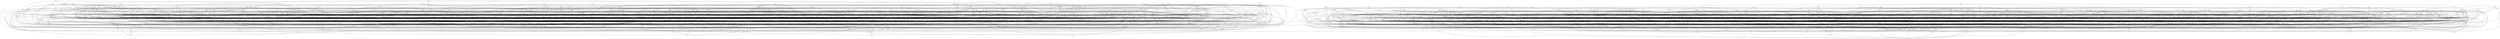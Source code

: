 graph g {
  vhr -- xdc
  gkd -- hpk
  gkd -- nxq
  xlt -- zzv
  gkh -- gnn
  gkh -- khl
  tdv -- zck
  ksp -- lkr
  cck -- rnc
  cck -- jzm
  cck -- kjm
  cck -- jbh
  gkn -- jgj
  gkn -- gmt
  gkn -- qth
  gkn -- spp
  ksr -- rdv
  ccn -- rhr
  ccn -- tjt
  ccn -- tnh
  ccn -- xpc
  gkt -- pft
  gkt -- qpv
  gkt -- nfl
  ccr -- cvb
  ccr -- tdv
  ccr -- lhp
  ccr -- fhg
  ccv -- hdq
  ccv -- kcm
  ccv -- ffs
  ccv -- zjb
  mxg -- nvv
  mxg -- shz
  mxg -- rzb
  gld -- jrm
  gld -- qgb
  gld -- zvp
  gld -- jlb
  ktj -- mmt
  ktj -- kvb
  mxk -- stf
  mxk -- pjm
  mxk -- tfl
  mxk -- vbz
  glh -- zzn
  glh -- lfh
  glh -- jqc
  glh -- jbt
  cdd -- ddq
  cdd -- ghn
  cdd -- srd
  cdd -- xhb
  cdd -- tht
  cdd -- lfc
  mxn -- zgv
  mxm -- rnc
  mxm -- vqs
  mxm -- zpt
  mxm -- sdq
  mxp -- xdm
  mxp -- xjc
  mxp -- xtv
  mxq -- xmc
  mxq -- ttc
  ktq -- lnr
  ktq -- vrj
  kts -- qrn
  kts -- lkq
  kts -- nlh
  vjc -- xjq
  vjc -- vzh
  vjb -- zqz
  vjb -- zfv
  gls -- jsx
  gls -- lbp
  gls -- lmh
  gls -- qcb
  gls -- ndf
  tfd -- xdm
  vjf -- xtv
  cds -- jdg
  cds -- gdr
  cds -- lkh
  rbb -- xhz
  rbb -- tdg
  xnk -- zdz
  rbd -- vxd
  rbg -- rzp
  rbg -- rqb
  rbf -- vbk
  rbf -- zht
  rbf -- xdb
  rbf -- vzv
  cdz -- njv
  cdz -- xmc
  cdz -- xgl
  xnn -- xtv
  tfl -- vbv
  vjq -- xpm
  vjp -- zrt
  gmg -- ngg
  gmg -- sht
  gmg -- skk
  zrx -- zss
  tft -- xkp
  gmk -- psv
  gmk -- pnr
  gmk -- pgv
  gmk -- xmh
  tfx -- zhp
  gmr -- mrr
  gmr -- jkg
  gmr -- zvp
  zsg -- zzn
  gmt -- hzb
  gmt -- mtc
  gmt -- hzz
  gmt -- skh
  vkh -- vnc
  vkh -- zrq
  vkh -- vnh
  gmx -- kfm
  gmx -- shr
  gmx -- msn
  gmx -- gnz
  kvb -- vxf
  kvb -- xsv
  mzc -- ndp
  mzc -- xjc
  mzc -- vsx
  cfb -- nzf
  cfb -- mbn
  cfb -- cxn
  cfb -- rxb
  cfb -- zff
  cfb -- djg
  mzn -- rlp
  mzn -- nvk
  mzp -- pmz
  mzp -- rfc
  tgx -- vbz
  gnk -- mqs
  gnk -- kbh
  gnk -- zpx
  gnk -- pfc
  kvr -- rbf
  kvr -- zgv
  kvr -- tcz
  kvr -- lcm
  gnn -- rgv
  gnn -- snc
  gnn -- jmp
  kvq -- vns
  kvq -- tsh
  cfl -- vtl
  cfl -- xmc
  cfl -- mhg
  cfl -- rkn
  mzv -- svf
  mzv -- qjs
  mzv -- nxb
  xpb -- zkl
  xpb -- zss
  gnt -- znf
  gnt -- msp
  gnt -- jfr
  gnt -- rkk
  gnt -- hpk
  gnx -- ttq
  gnx -- lvs
  gnx -- hjh
  gnz -- nsb
  gnz -- sfd
  gnz -- hqf
  gnz -- lvp
  gnz -- qcm
  gnz -- zmb
  vlh -- zbj
  vlh -- zqv
  rdd -- rhz
  rdd -- zhh
  xpm -- zsj
  vlj -- zrt
  vlj -- zqz
  vll -- zzv
  xpq -- xtb
  thl -- vml
  rdj -- vnh
  vlq -- xmc
  vlq -- xms
  vlq -- vrv
  vls -- zcm
  cgb -- nkz
  cgb -- kmn
  cgb -- rmh
  cgb -- trk
  rdr -- zxc
  rdr -- sxr
  tht -- vfm
  cgf -- fpk
  cgf -- vzh
  cgf -- nnf
  cgf -- tlh
  cgf -- qhf
  cgf -- dgz
  rdv -- zhx
  rdv -- rkp
  rdv -- rtr
  thx -- zmz
  cgn -- gcd
  cgn -- znf
  cgn -- kqd
  cgn -- grh
  cgn -- vlm
  cgs -- mrs
  cgs -- spk
  cgs -- mms
  cgs -- vbv
  vml -- znr
  vml -- zjr
  xqs -- zfr
  chb -- ksp
  chb -- rsb
  chb -- pnh
  chb -- jsn
  gpf -- pxz
  gpf -- qxg
  gpf -- vts
  chf -- mcb
  chf -- rpt
  chf -- klv
  vmz -- zxf
  gpl -- qcb
  gpl -- hrl
  gpl -- xfp
  gpl -- kht
  chh -- prz
  chh -- jjq
  chh -- dqm
  chh -- qpt
  chh -- shc
  chg -- dfs
  chg -- rzp
  chg -- zdb
  chg -- jbc
  kxr -- zqx
  kxr -- nts
  kxr -- szt
  kxr -- qkb
  gpm -- qqt
  gpm -- zhr
  gpm -- zrk
  gpm -- srv
  gpp -- jsn
  gpp -- tjl
  gpp -- zsb
  gpp -- hrz
  gpp -- xpn
  chn -- vzv
  chn -- pdc
  chn -- qlh
  chn -- hsr
  xrb -- xtb
  kxx -- nlb
  kxx -- vvc
  kxx -- rsc
  gpt -- szq
  gpt -- xpc
  gpt -- trm
  gpt -- xmm
  chp -- jhz
  chp -- lkq
  chp -- dxc
  chp -- pns
  vnc -- zps
  tjb -- znj
  gpx -- qcm
  gpx -- sht
  gpx -- smj
  gpz -- qrc
  gpz -- jff
  gpz -- zkl
  tjg -- tlb
  tjg -- xtd
  tjf -- xpm
  rfg -- xqs
  pbd -- vdc
  pbd -- tdj
  tjk -- znk
  chz -- mnp
  chz -- vbt
  chz -- llz
  chz -- hpp
  chz -- vtp
  pbk -- pdm
  pbk -- xxl
  tjq -- xfp
  tjq -- vch
  tjq -- vmr
  gqg -- rbf
  gqg -- pxn
  gqg -- hlt
  pbq -- tcx
  pbq -- tgn
  pbq -- tlh
  tjz -- vqg
  gqp -- lkv
  gqp -- lnr
  gqp -- hbz
  gqp -- kls
  gqv -- vzh
  gqv -- hvh
  gqv -- zbk
  gqv -- rsb
  pcb -- rtc
  tkh -- ttk
  xsm -- zzn
  xsp -- zlp
  pch -- txg
  pch -- qgl
  pcj -- pnh
  kzf -- pvk
  kzf -- sdr
  kzf -- tbq
  rgn -- zfl
  rgn -- xhj
  grc -- kpl
  grc -- lgr
  grc -- mvk
  grc -- slp
  grc -- pmz
  grc -- txr
  xsv -- zvp
  xsv -- zzv
  xsv -- znk
  rgr -- xlc
  rgr -- slp
  grh -- ksr
  grh -- lkd
  grh -- qhl
  tks -- vcl
  grj -- pmh
  grj -- rxb
  grj -- jfv
  grj -- hbd
  rgv -- zmq
  rgv -- rhr
  rgv -- tjg
  pct -- pzn
  pct -- vrr
  cjg -- hhm
  cjg -- xtc
  cjg -- mlr
  cjg -- tkh
  cjg -- lmg
  cjg -- lfc
  cjj -- qvq
  cjj -- xtz
  cjj -- vkh
  cjj -- jpb
  cjj -- rmz
  rgx -- zzt
  rgx -- szt
  cjl -- fpl
  cjl -- jhb
  cjl -- hhm
  xtc -- zpd
  kzx -- stf
  kzx -- tvt
  kzx -- zks
  grt -- mfn
  grt -- njs
  grt -- qbs
  grt -- jcg
  grt -- mhj
  grs -- xxj
  grs -- llp
  grs -- vmz
  grs -- zzt
  grs -- xmh
  xtd -- xxl
  tlb -- xmf
  tlb -- tvf
  vpf -- zdm
  cjv -- zmg
  cjv -- mjb
  cjv -- pdh
  cjv -- ttc
  cjv -- tsc
  cjv -- rsq
  pdc -- xxs
  cjx -- vxx
  cjx -- tbb
  cjx -- dzz
  cjx -- pkv
  tlh -- vlh
  xtn -- zbr
  pdf -- zck
  pdf -- zkk
  rhh -- xrp
  rhh -- xmc
  rhh -- tqj
  rhh -- rmn
  rhj -- zpf
  rhj -- vzh
  pdh -- qhj
  pdh -- tnl
  gsb -- vsx
  gsb -- kkb
  gsb -- zss
  gsb -- lxg
  pdm -- pqn
  pdm -- vfb
  gsf -- tvz
  gsf -- npj
  gsf -- ldx
  gsf -- mxm
  pdp -- vpf
  pdp -- pgp
  pdp -- sbk
  vpv -- vzv
  rhr -- rrl
  xtz -- zpf
  rhv -- rvr
  gsl -- qfp
  gsl -- lkk
  gsl -- qcb
  gsl -- vfb
  gsl -- tjk
  rhx -- svk
  ckl -- svj
  ckl -- dqp
  ckl -- tns
  ckl -- gtf
  rhz -- rjp
  gst -- lmj
  gst -- svj
  gst -- vfd
  gst -- xvp
  gst -- qxh
  tmc -- xhl
  tmc -- zbk
  tmc -- vrb
  ckr -- thd
  ckr -- vbx
  ckr -- qlx
  ckr -- njd
  gsv -- hkh
  gsv -- krx
  gsv -- jfz
  ckv -- jpb
  ckv -- mqs
  ckv -- tbl
  ckv -- hmj
  vqq -- ztg
  gtf -- rbd
  gtf -- vmc
  gtf -- pgp
  gth -- nqj
  gth -- tdg
  gth -- ppx
  clc -- rgb
  clc -- pfb
  clc -- jml
  clc -- qjs
  clf -- sqc
  clf -- vvs
  clf -- hls
  clf -- zhx
  clh -- xpm
  clh -- szk
  clh -- nff
  clh -- zdh
  gtn -- sqm
  gtn -- qgj
  tmz -- zqk
  cll -- qmb
  cll -- snl
  cll -- cpg
  cll -- vzv
  cln -- tks
  cln -- vch
  cln -- kht
  cln -- vbp
  gtv -- qpb
  gtv -- qxc
  gtv -- ndf
  rjc -- vgb
  rjc -- srd
  rjc -- zhp
  rjb -- rtq
  xvk -- zzt
  pfc -- vbz
  pfc -- xnk
  pfc -- zsj
  pfb -- rdd
  vrj -- zjr
  pfh -- xgm
  pfh -- sbj
  pfh -- zqk
  pfh -- xgc
  tnl -- tpc
  nbf -- vkh
  nbf -- qhf
  nbf -- xxd
  vrr -- xhl
  vrr -- xdm
  tns -- vvb
  tns -- tpf
  tns -- zgv
  tnr -- vmh
  tnr -- vzb
  tnr -- zjv
  rjp -- svf
  rjp -- snc
  rjs -- spp
  rjs -- vpc
  vrv -- xgc
  nbp -- rzp
  nbp -- zfk
  nbp -- sht
  tnv -- vvc
  tnv -- vpc
  pft -- zpd
  pft -- xfs
  cmm -- pzv
  cmm -- qcj
  cmm -- rpb
  cml -- mrk
  cml -- gkt
  cml -- glh
  cml -- nlm
  cml -- jfv
  rjz -- stm
  cmp -- njh
  cmp -- rjp
  cmp -- lxq
  cmp -- jpx
  ncb -- njv
  ncb -- ttd
  ncb -- ncx
  rkj -- zqx
  rkj -- xln
  rkj -- svn
  pgg -- vbx
  pgg -- rcx
  pgg -- xxm
  pgg -- ztg
  pgg -- xpp
  rkk -- svj
  ncg -- qfg
  ncg -- rlj
  ncg -- qlx
  rkn -- vrr
  cnb -- rnc
  cnb -- rnq
  cnb -- stf
  pgn -- rfk
  pgn -- qmb
  pgn -- qkr
  pgp -- qdx
  vsv -- zpx
  pgr -- tmc
  pgr -- plp
  vsx -- zrn
  rkv -- zrt
  rkv -- vxk
  pgv -- vbz
  gvp -- xgf
  gvp -- klc
  gvp -- spk
  pgx -- zfk
  pgx -- qpx
  pgx -- tck
  pgx -- qnn
  ncx -- zdz
  ncx -- zlz
  ncx -- pcj
  ncx -- xpq
  xxd -- zxt
  gvx -- qvf
  gvx -- mph
  gvx -- ppm
  gvx -- mnp
  gvx -- lrf
  gvx -- jch
  cns -- ggc
  cns -- qhg
  cns -- nlh
  cns -- kxx
  gvz -- tnl
  gvz -- xbz
  gvz -- qvq
  gvz -- hzb
  tpf -- trm
  xxm -- zgm
  ndb -- qcn
  ndb -- sjv
  xxq -- zlj
  xxq -- znr
  rlk -- rpb
  rlk -- sdx
  rlk -- tdb
  ndf -- tqk
  ndf -- zqp
  rlj -- zvz
  rlj -- shc
  tpl -- zhx
  rlm -- xdm
  xxr -- zcs
  ndp -- sdr
  ndp -- ngj
  phr -- vcg
  phr -- rtc
  ndr -- vbv
  ndr -- pkb
  ndr -- vhp
  ndr -- sdr
  ndz -- qzx
  ndz -- zjb
  ndz -- tqn
  tqj -- zql
  tqn -- tvf
  tqn -- ztk
  tqn -- xpt
  rmn -- zlk
  rmn -- zkl
  cpd -- gff
  cpd -- zbz
  cpd -- pxf
  rmq -- xzz
  cpf -- fcq
  cpf -- gdr
  cpf -- lnn
  cpf -- zmg
  cpf -- vxz
  gxj -- rtr
  gxj -- vbx
  gxj -- tqk
  tqx -- vst
  cpg -- gkh
  cpg -- rhv
  cpg -- ttg
  cpg -- xgt
  gxk -- nkt
  gxk -- stm
  gxk -- xfb
  gxk -- vlm
  gxp -- ppf
  gxp -- rgb
  cpl -- sqs
  cpl -- nxg
  cpp -- lhx
  cpp -- kvq
  cpp -- mlq
  cpp -- rsc
  vvc -- xsp
  vvb -- xtc
  gxv -- pck
  gxv -- vhr
  rnc -- zpx
  rnc -- tsn
  gxx -- pjj
  gxx -- qmx
  gxx -- kmg
  cpt -- vls
  cpt -- qqm
  cpt -- gzk
  cpt -- htq
  cps -- fjt
  cps -- vzv
  cps -- srv
  cps -- hqz
  gxz -- pxt
  gxz -- zxc
  gxz -- zmh
  gxz -- mgz
  cpx -- rgr
  cpx -- dhk
  cpx -- svj
  cpx -- sfx
  cpx -- sps
  cpx -- vcg
  cpx -- frp
  xzn -- zdb
  rnh -- szt
  rnh -- tsh
  trm -- zgm
  nff -- xrb
  nff -- qmj
  pjj -- qpx
  pjj -- plp
  vvs -- xjx
  pjm -- scs
  rnq -- zfk
  rnq -- znd
  nfl -- xtn
  pjq -- rmn
  pjq -- xpm
  pjq -- rjs
  nfs -- qsx
  trx -- vqm
  lbp -- ppj
  lbp -- xrv
  cqj -- mcd
  cqj -- crz
  cqj -- lgr
  cqj -- dxx
  nft -- thl
  nft -- qfg
  nft -- szj
  cqq -- xvp
  cqq -- pxc
  cqq -- mtv
  cqq -- jsx
  tsc -- ttq
  cqr -- ppx
  cqr -- gxx
  cqr -- hjx
  cqr -- jtr
  cqr -- pbq
  cqr -- krx
  pkb -- sbp
  pkb -- pmn
  pkb -- qjx
  pkb -- qmj
  ngc -- tjz
  ngc -- tmz
  gzb -- xbd
  gzb -- xpb
  ngg -- zvg
  ngg -- xhz
  ngg -- npj
  ngj -- sbm
  ngj -- tfd
  ngj -- zrx
  pkp -- zck
  pkp -- zdz
  pkp -- xnn
  gzg -- zjl
  gzg -- zfv
  gzg -- xhp
  gzg -- qhl
  ngp -- xkd
  ngp -- ttk
  gzj -- rdj
  gzj -- pmc
  gzj -- tjz
  lcm -- rtc
  lcm -- lkk
  crh -- dmr
  crh -- ftt
  crh -- qrk
  crh -- hxd
  crh -- mqj
  gzk -- lnt
  gzk -- vmh
  gzk -- zjd
  lcr -- qlx
  lcr -- rzl
  pkv -- qhm
  pkv -- xlc
  pkv -- rlk
  crl -- pml
  crl -- src
  crl -- sqs
  crl -- qxc
  ngv -- nsj
  ngv -- rdr
  lcs -- qdt
  lcs -- prq
  ttc -- zqq
  crq -- ttd
  crq -- zpt
  crq -- zlq
  crq -- tfl
  crt -- krp
  crt -- jls
  crt -- ldj
  crt -- zlj
  vxf -- xmm
  rpb -- svb
  rpb -- rxb
  rpb -- srv
  ttd -- ttr
  ttg -- zlv
  vxk -- xjm
  ttk -- vcd
  crz -- hrl
  crz -- gqg
  crz -- gcg
  rph -- xhj
  rph -- sdv
  nhd -- pdl
  nhd -- sch
  ldb -- xlt
  ldb -- ldj
  plh -- vjl
  plh -- xmc
  plh -- zxc
  ldg -- mtq
  ldg -- rbf
  ldg -- xhj
  ttq -- xnk
  nhk -- sxc
  nhk -- njh
  nhk -- rmq
  nhk -- nkt
  ldh -- zgv
  ldh -- mxn
  csc -- ddm
  csc -- stg
  csc -- xsz
  csc -- qxg
  csc -- gtn
  ldk -- mbn
  ldk -- lmg
  ldk -- znt
  ldj -- qcn
  ldj -- ldk
  ttr -- zlq
  nhl -- pxz
  nhl -- rxb
  plp -- skk
  plp -- rdr
  csd -- dxp
  csd -- jhz
  csd -- tjb
  csd -- jnb
  nhq -- sbr
  nhq -- tmz
  nhq -- zdb
  nhq -- nnn
  nhp -- thx
  nhp -- shr
  nhr -- pfb
  ldp -- zbv
  ldp -- mmk
  plt -- vqq
  plt -- tkh
  ldr -- rqb
  ldt -- vmb
  ldt -- mjr
  plz -- qbn
  plz -- rvr
  plz -- xdb
  plz -- tcr
  ldx -- rsx
  pmc -- qkn
  rqj -- zfl
  rqj -- sff
  rqj -- tbb
  pmh -- xfs
  pml -- vjn
  pml -- xkc
  rqm -- tpx
  rqm -- xfs
  ctb -- zst
  ctb -- vjp
  ctb -- pzv
  ctb -- zvp
  pmn -- vls
  ctf -- lmk
  ctf -- lrc
  ctf -- zmb
  ctf -- gpz
  pmz -- vjn
  ctp -- xmm
  ctp -- vkl
  ctp -- htf
  ctp -- qnm
  tvf -- xsz
  njc -- zff
  njc -- vcg
  njc -- nxz
  lfc -- tmv
  lfb -- npj
  lfb -- xxj
  lfb -- zzs
  lfb -- zrz
  njd -- xxq
  njd -- szq
  jbc -- zbk
  jbc -- qft
  jbc -- sgn
  jbc -- srt
  njh -- txr
  pnm -- vmb
  pnm -- xrv
  pnm -- txz
  lfh -- pck
  lfh -- mnt
  lfh -- sdc
  lfh -- xpp
  lfk -- tnr
  lfk -- mrp
  jbh -- qhp
  jbh -- xgf
  jbh -- vcv
  jbh -- qzz
  rrr -- rvd
  rrr -- xgx
  pns -- rmz
  njp -- tdl
  pnr -- tcx
  njs -- rsc
  njs -- npj
  njs -- tvz
  tvz -- xqs
  lfr -- ssd
  njt -- txg
  njt -- thv
  pnv -- vnc
  pnv -- qrk
  jbr -- sdr
  jbr -- qrk
  jbr -- zmh
  jbr -- kkr
  njv -- qkc
  njv -- rfg
  jbt -- nvs
  jbt -- vlv
  jbt -- lqb
  jbt -- rtq
  pnz -- rkk
  pnz -- qpb
  pnz -- tcc
  lfx -- nft
  lfx -- thd
  lfx -- vjb
  rsb -- stz
  rsb -- scs
  rsc -- tgn
  rsc -- svn
  rsl -- tpx
  nkj -- vng
  nkj -- scs
  jch -- mrp
  jch -- ptq
  jch -- vqt
  jch -- nnf
  cvb -- zmm
  cvb -- mhg
  cvb -- ngg
  jcg -- qdt
  jcg -- lqf
  lgk -- rqk
  lgk -- zlc
  lgk -- vng
  rsq -- zmx
  lgr -- tns
  nkt -- nnd
  lgt -- qpb
  lgt -- mcb
  nkz -- rjz
  cvq -- pdl
  cvq -- vbp
  cvq -- mkg
  cvq -- hqc
  rtc -- vgh
  nlb -- pgr
  ppf -- vdv
  ppf -- qfp
  nlg -- svk
  nlg -- tcz
  nlg -- nqn
  nlg -- vfb
  rtk -- vrv
  rtk -- skh
  nlh -- zjb
  ppj -- tmv
  ppm -- qrn
  jdg -- tnv
  jdg -- lhp
  jdg -- mph
  jdg -- mjb
  lhj -- rhz
  lhj -- vch
  lhj -- sjp
  lhm -- qdc
  lhm -- mqv
  lhm -- tfd
  lhm -- xvk
  jdj -- nhr
  jdj -- nxb
  jdj -- nrj
  jdj -- sff
  nlq -- vrf
  nlq -- rss
  nlq -- qhh
  lhp -- qll
  lhp -- xgb
  lhp -- ppm
  rtx -- xdz
  ppv -- vfm
  txz -- zqp
  ppz -- tcx
  ppz -- rlm
  lhx -- vmh
  lhx -- zmv
  lhx -- nmq
  nmb -- ppj
  nmb -- phr
  pqd -- prd
  pqd -- vxd
  pqd -- vff
  pqd -- vts
  nmf -- tft
  nmf -- qmx
  pql -- rnq
  pql -- ptl
  pql -- vnh
  pql -- tjz
  nml -- znt
  nml -- rbf
  pqn -- vrm
  nmp -- xtc
  nmp -- zhr
  nmp -- xfb
  nmp -- zkn
  nmq -- qch
  nms -- xhc
  nms -- qfb
  cxn -- dvd
  cxn -- hkr
  cxn -- zkn
  cxn -- xfp
  cxn -- qbn
  cxp -- lzl
  cxp -- nff
  cxp -- fzg
  cxp -- gjj
  cxp -- nsp
  cxs -- lcj
  cxs -- jmh
  cxs -- qgl
  cxs -- ngc
  cxs -- zfr
  nnc -- xxl
  nnc -- sdc
  nnc -- xpz
  nnb -- rgx
  nnb -- ttd
  nnb -- ppx
  prd -- sff
  prd -- zkn
  nnd -- rjp
  jfc -- jls
  jfc -- rlj
  nnf -- rhh
  rvm -- vrb
  rvm -- zbx
  ljg -- xmf
  ljg -- tjt
  ljg -- qbj
  ljg -- qtz
  ljg -- znk
  ljg -- nvj
  tzn -- zvp
  tzn -- vcl
  tzn -- zst
  jfg -- mpf
  jfg -- qfb
  jfg -- xdb
  tzp -- zfv
  tzp -- vgh
  hbd -- hld
  hbd -- mtf
  hbd -- qhh
  hbd -- skq
  jff -- ngg
  jff -- jpp
  jff -- mng
  ljj -- qgk
  ljj -- xlt
  jfh -- xtz
  jfh -- qll
  jfh -- xnn
  ljm -- pck
  ljm -- nvd
  ljm -- qlh
  ljm -- mpx
  rvr -- xpf
  nnn -- rms
  jfm -- tvz
  jfm -- mrt
  jfm -- ptq
  hbm -- sjp
  hbm -- rph
  hbm -- lpd
  hbm -- prd
  jfp -- pmc
  jfp -- rfg
  jfp -- ttc
  hbq -- hjp
  hbq -- svr
  hbq -- vjb
  hbq -- ldj
  jfs -- zfv
  jfs -- mmb
  prx -- xpq
  prx -- rqk
  jfr -- svk
  jfr -- jkj
  hbs -- lml
  hbs -- vmz
  hbs -- vst
  hbs -- tpc
  prz -- rpt
  prz -- tpl
  nnx -- zqp
  nnx -- sxc
  nnx -- xpz
  hbt -- xkd
  hbt -- rtc
  hbt -- vxf
  hbt -- ngp
  jfv -- mdz
  jfv -- qhm
  hbv -- mfn
  hbv -- prq
  hbv -- ldr
  hbv -- zmb
  jfz -- zlc
  jfz -- skm
  jfz -- zrz
  psd -- shd
  psd -- tjg
  psd -- rfk
  hbz -- rjb
  psf -- psp
  psf -- sqc
  psf -- rpt
  lkd -- nhl
  lkd -- qpv
  hcb -- zjd
  hcb -- xkp
  hcb -- tgx
  lkh -- qkc
  lkh -- lrf
  lkg -- zcm
  lkg -- mrt
  jgh -- klv
  jgh -- lng
  jgg -- rsd
  jgg -- mrr
  jgg -- vmr
  lkl -- mhc
  lkl -- xlc
  lkl -- rjz
  lkl -- sxq
  psp -- sxc
  psp -- pvh
  psp -- vxd
  jgj -- xjc
  jgj -- lfk
  lkk -- xdb
  lkk -- rqj
  psr -- sbj
  psr -- smv
  psr -- qlt
  czh -- ksr
  czh -- tzn
  czh -- nml
  czh -- xmm
  czg -- lkq
  czg -- msz
  czg -- jxc
  czg -- hbv
  lkr -- xtv
  lkr -- lmk
  jgp -- tfx
  jgp -- rpt
  jgp -- vhr
  psv -- slt
  jgr -- ksp
  jgr -- kkb
  jgr -- nnb
  jgr -- rbb
  lks -- xts
  lks -- plz
  lkv -- msp
  lkv -- qhl
  jgx -- mmt
  jgx -- kcx
  jgx -- lmh
  jgx -- ktq
  czr -- zjv
  czr -- ffs
  czr -- kfr
  czr -- dfg
  czq -- rqj
  czq -- qxr
  czq -- fkr
  czq -- jtl
  czq -- sdc
  npc -- zlv
  npc -- vjb
  npb -- pnt
  npb -- xrv
  ptf -- zrn
  jhb -- kkm
  jhb -- tcr
  jhb -- zsm
  ptl -- znd
  ptl -- rqk
  llm -- psv
  llm -- xpq
  llm -- mxq
  lll -- vjc
  lll -- qmj
  lll -- nkj
  lll -- sdz
  hdk -- lqz
  hdk -- pxk
  hdk -- rdj
  hdk -- rtk
  npq -- zql
  npq -- vlq
  llp -- tsc
  llp -- xpn
  llp -- xgl
  llp -- slt
  hdq -- msz
  hdq -- stb
  hdq -- msg
  rxz -- ttq
  rxz -- xsp
  rxz -- vqg
  ptz -- txz
  ptz -- rjb
  llz -- scs
  llz -- stf
  jhx -- vvc
  jhx -- pnh
  jhx -- mxp
  hdv -- zdb
  hdv -- qfx
  hdv -- xgm
  jhz -- mfn
  jhz -- kbh
  lmc -- nhr
  lmc -- slp
  lmc -- ltz
  lmc -- zmq
  lmc -- mzl
  nqh -- tjt
  nqh -- vll
  nqj -- vhp
  nqj -- tbl
  nqj -- qnt
  lmh -- rdd
  lmg -- rrm
  lmj -- srk
  lmj -- zbz
  lmj -- pft
  lmj -- mkc
  nqn -- vqm
  nqn -- shh
  lml -- qdr
  lml -- sgn
  lmk -- vcx
  lmq -- pnv
  lmq -- sdz
  lmq -- mtg
  lmq -- qtn
  rzb -- srt
  jjc -- vjp
  jjc -- vrj
  jjc -- tmm
  jjc -- ldh
  pvh -- vxx
  pvh -- zlv
  lng -- tmm
  hfb -- rgn
  hfb -- hsr
  hfb -- trk
  nrj -- sxq
  rzq -- tfl
  rzq -- zmh
  rzp -- sbm
  hff -- qft
  hff -- nlb
  hff -- lxt
  fbd -- vfx
  fbd -- vtl
  fbd -- pch
  jjk -- kkr
  jjk -- vgc
  jjk -- ptf
  jjk -- nfs
  lnm -- mmk
  lnm -- xbb
  lnm -- rhr
  hfh -- lcs
  hfh -- tbq
  hfh -- rms
  hfh -- tfl
  lnn -- mqv
  lnn -- vpc
  lnn -- ngv
  fbk -- tnh
  fbk -- qgn
  fbk -- nlm
  lnp -- nqh
  lnp -- xtc
  lnp -- mhx
  lnp -- pmh
  fbm -- nnc
  fbm -- tdb
  fbm -- nxb
  fbm -- qvm
  fbm -- rcx
  fbm -- jls
  jjq -- xjx
  jjq -- rmh
  jjq -- vrm
  lnr -- smb
  lnr -- plt
  hfq -- mlx
  hfq -- qdr
  hfq -- vrb
  hfq -- pjm
  lnt -- tdj
  lnt -- mtg
  lnt -- mrs
  lnt -- qxs
  jjr -- kvr
  fbr -- hbd
  fbr -- zhp
  fbr -- tnh
  fbr -- jrm
  fbt -- svk
  fbt -- qgn
  fbt -- psf
  jjz -- lfr
  jjz -- kdr
  nsb -- pxk
  nsj -- xgv
  nsj -- zps
  nsj -- pnr
  nsj -- psv
  nsj -- thv
  jkf -- jrp
  jkf -- pmh
  jkf -- zgj
  jkf -- mgj
  hgf -- xdc
  hgf -- xts
  hgf -- nzv
  hgf -- mhx
  hgf -- mbf
  jkg -- mzl
  jkg -- tct
  jkg -- ppv
  fcf -- nqn
  fcf -- mmk
  fcf -- vts
  fcf -- vmr
  jkj -- rvr
  hgj -- psp
  hgj -- ttg
  hgj -- sfx
  hgj -- ppj
  nsp -- vns
  nsp -- pkp
  jkn -- xhh
  fcn -- mfn
  fcn -- qkb
  fcn -- kkb
  fcn -- pxk
  fcm -- mlq
  fcm -- prq
  fcm -- zrx
  fcm -- gmg
  fcm -- tsc
  fcm -- skk
  fcm -- rlm
  fcq -- xfr
  fcq -- lgk
  pxc -- znf
  pxc -- vcf
  fcz -- sbj
  fcz -- gzb
  fcz -- qdr
  fcz -- prb
  pxd -- xpf
  pxd -- rrr
  pxf -- tjg
  jlb -- qtz
  jlb -- mjr
  lpd -- msp
  pxk -- xrp
  pxk -- zmz
  pxk -- thv
  pxn -- trx
  pxn -- znf
  pxn -- zqz
  fdg -- vbt
  fdg -- psr
  fdg -- vcx
  fdg -- hdv
  fdg -- szd
  fdf -- zbz
  fdf -- vfd
  fdf -- sdv
  fdf -- ldh
  fdf -- mvm
  pxs -- qsx
  pxs -- tft
  pxs -- tck
  hhk -- zst
  hhk -- hjq
  hhk -- mrq
  hhk -- vzb
  lpn -- qjq
  lpn -- xzz
  jll -- zmz
  jll -- xxr
  jll -- tsh
  hhj -- vqt
  hhj -- vcv
  hhj -- kxx
  hhm -- rsl
  hhm -- kgj
  nts -- ttd
  nts -- rtk
  ntr -- zpf
  ntr -- tbl
  ntr -- xtb
  pxt -- srt
  pxt -- qhf
  jln -- zhh
  jln -- qgk
  jln -- qkr
  jln -- lgr
  fdl -- lkd
  fdl -- mkc
  fdl -- vlj
  fdl -- frh
  jls -- vff
  jls -- nzf
  jls -- vgb
  hhp -- lnm
  hhp -- xhb
  ntx -- qmv
  ntx -- rcx
  ntx -- qqt
  ntx -- rqm
  pxz -- qvm
  pxz -- tjt
  pxz -- xrv
  fds -- pnt
  fds -- sjv
  fds -- vmb
  fds -- gxp
  fdr -- qqt
  fdr -- gcd
  fdr -- fvf
  lpx -- mnz
  lpx -- qvf
  lpx -- qzz
  jlx -- xxd
  jlx -- tjz
  jlx -- lrg
  jlx -- vrr
  jlz -- tqx
  jlz -- qqm
  jlz -- prq
  lqb -- vmc
  fdz -- vqq
  fdz -- gpm
  fdz -- fvv
  lqc -- txg
  lqc -- xln
  lqc -- ppz
  lqf -- zjd
  lqf -- mjg
  lqf -- qch
  jmh -- krk
  jmh -- jxq
  jmh -- khm
  jml -- mvm
  jml -- mdz
  jmk -- tzp
  jmk -- nvg
  jmk -- mgn
  jmk -- qhm
  jmp -- nms
  jmp -- zht
  jmr -- mms
  jmr -- xvk
  jmr -- ztk
  jmr -- mnp
  lqz -- stz
  lqz -- rqb
  jmz -- qvq
  jmz -- kfm
  lrc -- zsj
  nvd -- vqm
  nvg -- rss
  nvg -- qqn
  nvg -- zzn
  nvg -- tlb
  jnb -- vng
  jnb -- mpj
  jnb -- xnk
  lrg -- vjl
  lrg -- xgm
  lrf -- qsg
  lrf -- znd
  lrf -- pnv
  lrf -- zrn
  nvk -- zkl
  hjd -- zrt
  hjd -- qht
  hjd -- tzp
  hjd -- vjn
  lrh -- mfd
  lrh -- zpf
  lrh -- mcm
  lrh -- ncb
  nvj -- qht
  nvj -- tmv
  hjg -- znt
  hjg -- jrp
  hjg -- zds
  hjg -- hxp
  dbc -- jfr
  dbc -- vlv
  dbc -- xbb
  dbc -- tjq
  pzn -- qqd
  pzn -- qtr
  jnj -- pnm
  jnj -- xhp
  jnj -- qhl
  jnj -- nxn
  hjh -- qvf
  hjh -- zsb
  hjk -- trx
  hjk -- mhk
  hjk -- qxr
  hjj -- qst
  hjj -- pmn
  hjj -- spk
  hjj -- qgq
  nvs -- vff
  pzv -- xpc
  pzv -- zgj
  dbj -- jgx
  dbj -- ghv
  dbj -- nmb
  dbj -- ltz
  dbj -- vgb
  hjq -- jtl
  hjq -- qcn
  hjq -- qgn
  pzx -- rkk
  pzx -- qgb
  pzx -- qmt
  nvv -- zng
  hjp -- kbx
  hjp -- sqs
  dbn -- jhz
  dbn -- rgx
  dbn -- dlt
  dbn -- mqv
  ffs -- zng
  ffs -- mdn
  dbp -- qrn
  dbp -- prb
  dbp -- hvh
  dbp -- hhj
  dbp -- vrb
  dbs -- qmt
  dbs -- lfr
  dbs -- mbn
  dbs -- mkg
  dbr -- pvk
  dbr -- vjl
  dbr -- zdz
  dbr -- hcb
  hjx -- hzz
  hjx -- rqb
  hjx -- pgx
  hjx -- xdf
  dbv -- tgx
  dbv -- ltp
  dbv -- rkj
  ffz -- pck
  ffz -- tht
  ffz -- pml
  ffz -- tgr
  lsf -- vqs
  lsf -- tqx
  lsf -- ngc
  hkc -- hsr
  hkc -- krp
  hkc -- ldt
  dcb -- lrc
  dcb -- zfr
  dcb -- ptl
  dcb -- jjk
  dcb -- jpm
  dcb -- fzg
  dcb -- tqx
  hkh -- zqx
  hkh -- mss
  hkh -- zbf
  fgl -- ttg
  fgl -- nfl
  fgl -- rkv
  fgl -- mjl
  fgn -- vbv
  fgn -- rsx
  fgn -- zsd
  fgn -- fsv
  hkr -- hzc
  hkr -- svf
  hkq -- npc
  hkq -- jgh
  hkq -- sqc
  hkq -- tnj
  dcq -- sbr
  dcq -- dnx
  dcq -- pgr
  dcq -- qkb
  fgv -- mch
  fgv -- sdc
  fgv -- pzx
  fgv -- jjq
  fgv -- zst
  ltc -- xzz
  nxg -- snl
  nxg -- zff
  nxg -- qcj
  nxg -- pgn
  jpb -- jxx
  hlb -- zdh
  hlb -- rzb
  hlb -- qch
  hlb -- vnh
  jpg -- lpx
  jpg -- ngc
  jpg -- zbf
  hld -- qcb
  hld -- jjr
  hld -- zpd
  hld -- zzv
  hlg -- pfb
  hlg -- mqx
  jpk -- qkc
  jpk -- tbq
  jpk -- zlc
  jpk -- rfg
  fhg -- gvx
  fhg -- fxn
  fhg -- ppm
  fhg -- jvf
  nxn -- vzb
  nxn -- tgr
  ddd -- klc
  ddd -- fbd
  ddd -- dtk
  ddd -- zjd
  nxq -- rgr
  nxq -- pxd
  jpm -- mkz
  jpm -- smj
  jpm -- zvg
  ltp -- nsb
  ltp -- skh
  fhm -- rvm
  fhm -- vst
  fhm -- qpx
  fhm -- nvv
  jpp -- qpr
  jpp -- xtz
  ddm -- xvp
  ddm -- gqp
  ddm -- lmc
  hls -- kjs
  hls -- pqn
  hls -- kgr
  ddq -- qpb
  ddq -- xsz
  ddq -- szq
  hlt -- nfl
  hlt -- pxc
  hlt -- mmk
  hlt -- xts
  hlt -- rzl
  nxz -- vdz
  nxz -- rkv
  ddp -- zlj
  ddp -- snl
  ddp -- qgj
  ddp -- vkl
  dds -- vfm
  dds -- gbm
  dds -- lks
  dds -- jkj
  dds -- gxj
  ltz -- tjk
  ltz -- tdb
  fht -- lcj
  fht -- hdv
  fht -- gdj
  jpx -- nrj
  jpx -- kqd
  jpx -- mtv
  sbd -- vbx
  sbd -- vkl
  hlx -- qzx
  hlx -- lmq
  hlx -- rvm
  hlx -- vjl
  sbj -- ttq
  sbk -- vzb
  sbk -- sqm
  jqc -- mdz
  jqc -- mkq
  sbm -- zlk
  hmc -- rgb
  hmc -- xdz
  hmc -- vlj
  hmc -- jjz
  hmf -- thd
  hmf -- xlc
  hmf -- svk
  sbp -- tfl
  sbr -- zss
  sbr -- tsh
  hmj -- pns
  hmj -- pbd
  hmj -- xfr
  hmj -- ldx
  sbv -- tgr
  sbv -- shd
  sbv -- vpv
  jqq -- nlm
  jqq -- rvd
  jqq -- svb
  jqq -- vmc
  hmr -- pzx
  hmr -- ldp
  hmr -- xkc
  hmr -- mxn
  sch -- sdv
  nzf -- stm
  jrg -- zds
  jrg -- rrr
  scs -- zbk
  dfg -- tnl
  dfg -- qmx
  dfg -- fvx
  jrm -- tcr
  jrm -- mfx
  jrm -- sxq
  dff -- mkn
  dff -- zkn
  dff -- kbm
  dff -- mvt
  bbg -- cpd
  bbg -- cmm
  bbg -- fvd
  bbg -- qcj
  bbg -- qpt
  lvp -- rjs
  lvp -- tmz
  jrq -- ldt
  jrq -- ndf
  jrq -- vbp
  jrq -- stg
  jrq -- rjz
  lvs -- nmq
  lvs -- tzx
  lvs -- zsj
  jrp -- shd
  dfl -- jll
  dfl -- kms
  dfl -- mms
  dfl -- rkj
  lvt -- svg
  nzv -- xmf
  fjp -- vbx
  fjp -- znr
  fjp -- tpl
  fjp -- hlg
  fjp -- rss
  dfs -- qhf
  dfs -- jkn
  dfs -- qbs
  dfs -- qzm
  dfs -- jfp
  fjt -- fvf
  fjt -- zhp
  fjt -- krm
  bbr -- jgj
  bbr -- qkn
  bbr -- jvf
  bbr -- vhp
  hnz -- ksr
  hnz -- ljj
  hnz -- zfv
  hnz -- lmh
  dfz -- mnt
  dfz -- rhz
  dfz -- hfb
  jsh -- nnd
  jsh -- sjp
  jsh -- qkp
  jsh -- psf
  sdr -- vhp
  dgc -- xxm
  dgc -- vch
  sdq -- tvt
  sdq -- zxf
  sdv -- tjt
  jsn -- zxc
  jsn -- prq
  sdx -- vxx
  sdx -- vqq
  fkp -- ktj
  fkp -- mpf
  fkp -- rkk
  dgm -- srt
  dgm -- xms
  dgm -- tnr
  dgm -- xhz
  fkr -- pgp
  fkr -- kmn
  fkr -- hkc
  bcn -- pjm
  bcn -- xbz
  bcn -- qmj
  bcn -- vns
  jsx -- nxb
  dgs -- hbz
  dgs -- zns
  dgs -- kht
  dgs -- lgr
  bct -- qlf
  bct -- fdr
  bct -- pbk
  bct -- pvh
  bct -- nvs
  bct -- dfz
  bcs -- kkm
  bcs -- rfk
  bcs -- xgt
  bcs -- snl
  fkz -- hjd
  fkz -- tbb
  fkz -- mqd
  fkz -- svg
  dgz -- rlm
  dgz -- plh
  dgz -- ghj
  lxd -- qcn
  lxd -- rsd
  lxd -- xjm
  lxg -- njt
  lxg -- vnh
  jtd -- qmv
  jtd -- qkp
  jtd -- mkc
  jtd -- pdc
  jtg -- mnd
  jtg -- xxm
  jtg -- lxd
  jtg -- rzl
  dhb -- stz
  dhb -- hbs
  dhb -- zqv
  bdb -- hqv
  bdb -- sdz
  bdb -- hzt
  bdb -- grs
  hpk -- vfd
  hpk -- lfx
  flh -- thd
  flh -- vxd
  flh -- tcc
  jtl -- lcr
  jtl -- qpf
  jtl -- mch
  lxq -- mtj
  lxq -- nfl
  dhk -- jrg
  dhk -- hqc
  dhk -- djb
  lxr -- npq
  lxr -- vtl
  bdh -- shc
  bdh -- rrl
  bdh -- gkd
  bdh -- mnt
  bdh -- mzl
  lxt -- msn
  hpp -- prx
  hpp -- tcx
  hpp -- qpr
  hpp -- xtb
  flp -- lgt
  flp -- hlg
  flp -- fqm
  flp -- ggm
  flp -- vvs
  dhq -- kdr
  dhq -- fsc
  dhq -- htk
  dhq -- gtn
  hpt -- mgr
  hpt -- vrf
  hpt -- prd
  dhs -- thl
  dhs -- rtq
  dhs -- kls
  dhs -- qbf
  bds -- zhr
  bds -- tns
  bds -- ptz
  bds -- flh
  bds -- mgn
  sfd -- vnc
  sff -- xsz
  qbf -- xpp
  qbf -- qdx
  qbj -- qnm
  qbj -- slp
  hqc -- zbr
  fmd -- mdz
  fmd -- jlb
  fmd -- nms
  fmd -- sbd
  hqf -- zsd
  hqf -- zbf
  hqf -- pmc
  hqf -- jch
  hqh -- jvx
  hqh -- vrm
  hqh -- mrk
  hqh -- qmd
  fmj -- jjr
  fmj -- mnd
  fmj -- jln
  fmj -- lkv
  qbs -- zqk
  qbs -- vdc
  hqv -- kxx
  hqv -- nmf
  hqv -- pbd
  hqz -- mkp
  hqz -- nvd
  hqz -- xxq
  hqz -- vdv
  jvc -- tcc
  jvc -- pcb
  jvc -- zst
  jvc -- zgm
  qch -- zcs
  qch -- ssr
  qch -- vlh
  qcj -- vcd
  qcm -- xtb
  qcm -- tgx
  sgn -- xhz
  sgn -- vbt
  jvf -- pdh
  jvf -- qrc
  jvf -- vtp
  qcn -- rmq
  hrf -- lpd
  hrf -- kbx
  hrf -- xvp
  hrf -- zlv
  djb -- tmm
  djb -- ljj
  djb -- xdz
  djb -- pxc
  djb -- xjm
  djb -- vpf
  lzl -- smv
  lzl -- xjq
  lzl -- nkj
  bfb -- qzn
  bfb -- gjr
  bfb -- xln
  bfb -- jsn
  bfb -- gxx
  djg -- sqm
  djg -- hqc
  djg -- pdm
  hrl -- zbv
  hrl -- ndb
  djk -- zxv
  djk -- ssd
  djk -- pkv
  djk -- ffz
  jvp -- ldr
  jvp -- ndp
  jvp -- qhp
  hrq -- qnt
  hrq -- vfx
  hrq -- xms
  hrq -- tjf
  jvs -- kcc
  jvs -- tcr
  jvs -- src
  jvs -- zvz
  fnq -- kjv
  fnq -- rhj
  fnq -- vmh
  fnq -- lkg
  fnq -- qfx
  fnq -- rvm
  hrr -- rfg
  hrr -- kmf
  hrr -- nsj
  hrr -- zrn
  jvx -- mgr
  jvx -- mbl
  jvx -- snl
  fnt -- kgh
  fnt -- lfr
  fnt -- zhh
  fnt -- pxf
  bfr -- qvf
  bfr -- chz
  bfr -- vfx
  bfr -- dzk
  bfr -- zqv
  qdc -- vkh
  qdc -- vgc
  qdc -- spp
  qdc -- rsx
  hrz -- mkk
  hrz -- kcs
  hrz -- thv
  bft -- rfg
  bft -- jcg
  bft -- jgr
  bft -- tdj
  shh -- trk
  fnz -- zxf
  fnz -- gsv
  fnz -- qqd
  fnz -- hxd
  shr -- zfk
  shr -- tdv
  dkc -- vhr
  sht -- vtl
  qdt -- rzq
  qdt -- qlt
  bgg -- xfr
  bgg -- zxt
  bgg -- rkn
  bgg -- tjf
  qdx -- rfc
  shz -- xrb
  shz -- zjb
  dkl -- ppx
  dkl -- tjl
  dkl -- qst
  dkl -- tlh
  hsr -- tmm
  hsr -- xsm
  hsr -- sqs
  hsr -- zdm
  bgl -- vsv
  bgl -- cds
  bgl -- qsg
  bgl -- lkq
  bgk -- lml
  bgk -- hff
  bgk -- rlp
  bgk -- mtg
  bgr -- zpf
  bgr -- mpt
  bgr -- dsz
  bgr -- kqx
  bgt -- cpl
  bgt -- qxh
  bgt -- tqk
  bgt -- cqq
  bgt -- gst
  jxc -- qhj
  jxc -- lcj
  jxc -- pkb
  htb -- rlm
  htb -- xhh
  htb -- ncb
  htb -- jtr
  htf -- jfc
  htf -- rjc
  htf -- mkp
  htf -- mzp
  htf -- mzl
  fpd -- ltc
  fpd -- vpf
  fpd -- shd
  fpd -- szj
  htk -- rfc
  fph -- svn
  fph -- qvh
  fph -- pch
  fph -- zss
  fpk -- msh
  fpk -- zjb
  fpk -- tjb
  fpk -- zpt
  fpj -- ltc
  fpj -- zjr
  fpj -- zlv
  fpj -- zfl
  fpj -- jjr
  fpj -- rkp
  jxq -- vjq
  jxq -- pxt
  jxq -- lqz
  fpl -- sxc
  fpl -- shh
  fpl -- sps
  bhk -- kgj
  bhk -- frp
  bhk -- rdv
  bhk -- vxx
  htq -- qrc
  htq -- pkp
  htq -- vsv
  htq -- vbz
  jxr -- mph
  jxr -- tsn
  jxr -- lsf
  fpq -- rlm
  fpq -- njs
  fpq -- jvp
  fpq -- nnn
  htr -- ppz
  htr -- jfh
  htr -- zcm
  htr -- sxr
  fpr -- qvh
  fpr -- rxz
  fpr -- vhq
  fpr -- plh
  dls -- fqb
  dls -- vhf
  dls -- qft
  dls -- xxj
  jxx -- vcv
  jxx -- qst
  jxx -- qhf
  qfb -- rss
  qfb -- srk
  qfb -- vpv
  dlt -- ngj
  dlt -- vjq
  dlt -- lkr
  dlt -- qnt
  fpx -- vtp
  fpx -- nvv
  fpx -- hmj
  fpx -- gdd
  fpx -- ldx
  bhx -- ggc
  bhx -- xdf
  bhx -- xpt
  bhx -- hjh
  bhx -- tjf
  qfg -- tvf
  fqb -- sht
  fqb -- qqd
  fqb -- ghj
  qfm -- vbm
  fqg -- znt
  fqg -- pzv
  fqg -- zxv
  sjv -- vjp
  sjv -- xsv
  qft -- qlz
  fql -- hld
  fql -- rrl
  fql -- kcx
  fql -- ndf
  fql -- kkh
  dmj -- vcv
  dmj -- psv
  dmj -- pfh
  dmj -- gzk
  dmj -- zdz
  fqn -- xgx
  fqn -- fvd
  fqn -- sqc
  fqn -- lng
  fqn -- gxv
  fqn -- qlf
  qfx -- zss
  qfx -- zql
  fqm -- gpl
  fqm -- kvb
  fqm -- gxv
  dmp -- krk
  dmp -- dqd
  dmp -- zlq
  dmp -- rzq
  dmr -- fxj
  dmr -- ldr
  dmr -- qxs
  fqv -- vcl
  fqv -- lfx
  fqv -- vgh
  fqx -- hzz
  fqx -- pgv
  fqx -- jbh
  fqx -- gvp
  qgb -- xsm
  qgb -- qht
  skh -- vfx
  skk -- xpm
  qgk -- znr
  qgk -- rpt
  skm -- zcs
  qgj -- zmq
  qgl -- szd
  skq -- tcc
  qgn -- tgr
  qgq -- sxv
  qgq -- vbv
  qgq -- vhq
  hvh -- tqx
  hvh -- lnt
  jzm -- zpt
  jzm -- kpv
  hvj -- rsx
  hvj -- tdg
  hvj -- zsj
  hvj -- pnr
  hvj -- mpt
  frh -- zgj
  frh -- xdc
  dnk -- ldx
  dnk -- jpg
  dnk -- pxs
  dnk -- kts
  frl -- mts
  frl -- mgz
  frl -- xfr
  frl -- shr
  frl -- mpj
  frn -- qxg
  frn -- vxx
  frn -- lmh
  frn -- mpl
  frp -- xfc
  frp -- fsc
  frp -- xkc
  hvx -- qmx
  hvx -- vxz
  hvx -- rsq
  hvx -- tzx
  hvx -- znj
  dnx -- qxx
  dnx -- tnl
  dnx -- snm
  dnx -- hzt
  qhh -- sch
  bjx -- qzm
  bjx -- pzn
  bjx -- vcx
  bjx -- sfd
  qhg -- tjl
  qhg -- rnh
  qhj -- xvk
  slp -- xpz
  fsc -- mpf
  fsc -- vrj
  fsc -- fvb
  qhm -- sqm
  qhm -- vrf
  qhp -- znj
  qhp -- rlp
  bkc -- svb
  bkc -- bmr
  bkc -- hmf
  bkc -- rkv
  bkc -- rtx
  fsk -- gqg
  fsk -- pxd
  fsk -- zhh
  fsk -- xtd
  bkk -- gfb
  bkk -- zbr
  bkk -- prd
  bkk -- mvk
  bkk -- shh
  bkk -- rvd
  bkm -- sgn
  bkm -- cnb
  bkm -- lmq
  bkm -- krh
  bkp -- lmj
  bkp -- rzl
  bkp -- ppf
  bkp -- gpf
  bkp -- cgb
  fsv -- pkp
  fsv -- gsf
  fsv -- zjv
  smb -- vbk
  bks -- pdc
  bks -- zsm
  bks -- plt
  bks -- jrp
  bkv -- nxn
  bkv -- zst
  bkv -- fnt
  bkv -- fqg
  bkx -- xhb
  bkx -- jgp
  bkx -- vdz
  bkx -- mpl
  smj -- xrp
  hxd -- pgv
  hxd -- qfm
  dpc -- mtc
  dpc -- lkh
  dpc -- dsh
  dpc -- krt
  dpc -- xgv
  ftg -- xjq
  ftg -- kjc
  ftg -- zbj
  ftg -- xpn
  blb -- vch
  blb -- thd
  blb -- rsd
  blb -- vxk
  hxh -- sps
  hxh -- ktq
  hxh -- lqb
  hxh -- jsx
  hxh -- lbp
  hxh -- rhv
  ftf -- smv
  ftf -- jhx
  ftf -- mkz
  dpg -- jfg
  dpg -- fbk
  dpg -- msp
  dpg -- zff
  dpg -- dqp
  smv -- zsd
  dpm -- gcl
  dpm -- hxp
  dpm -- mpf
  dpm -- kjs
  dpl -- gth
  dpl -- tzx
  dpl -- jfz
  dpl -- xbd
  hxp -- jls
  hxp -- znr
  blm -- xts
  blm -- mhc
  blm -- hjg
  blm -- rsd
  blm -- mkn
  blm -- dkc
  bll -- rnh
  bll -- jpb
  bll -- mhj
  bll -- jkn
  hxr -- sxr
  hxr -- mtc
  hxr -- qgl
  dpq -- thl
  dpq -- vmx
  dpq -- lkd
  dpq -- rjz
  hxt -- zqq
  hxt -- zsb
  hxt -- zzs
  hxt -- ngv
  ftt -- zss
  ftt -- zkt
  ftt -- rbg
  hxv -- sbp
  hxv -- rkn
  hxv -- ttc
  hxv -- zzs
  snc -- zds
  snf -- vqt
  mbf -- qgn
  dqb -- vdv
  dqb -- nnx
  dqb -- zns
  dqb -- lpd
  mbl -- tks
  mbl -- tmv
  dqd -- qvj
  dqd -- ttd
  dqd -- stb
  mbk -- rsx
  mbk -- sfd
  mbk -- vxz
  mbk -- rms
  mbn -- zjl
  qjq -- rtr
  qjq -- srk
  qjq -- vmb
  dqh -- lks
  dqh -- jfr
  dqh -- vvs
  dqh -- jmp
  mbp -- xzz
  mbp -- mmb
  mbp -- trk
  qjs -- vll
  dqj -- vrm
  dqj -- rbd
  dqj -- hzs
  dqj -- zfv
  dqj -- zjl
  qjx -- zmx
  dqm -- nzv
  dqm -- lbp
  dqp -- vml
  dqp -- lkv
  dqp -- nml
  bmr -- gff
  bmr -- zbv
  bmr -- vxx
  qkc -- tdg
  qkc -- qvj
  qkb -- vqs
  mcb -- vmr
  mcb -- mpx
  mcd -- pzv
  mcd -- zsm
  mcd -- vfd
  hzc -- zhh
  hzc -- mcr
  hzc -- nhd
  hzb -- zlz
  hzb -- thx
  fvb -- vrf
  fvb -- qpf
  fvb -- hqc
  mch -- vlv
  mch -- xfp
  mch -- vmx
  fvd -- gxp
  fvd -- ngp
  fvd -- vlj
  fvd -- xfs
  fvd -- ljj
  qkn -- zfk
  mcm -- zkt
  mcm -- mxg
  bnc -- zmh
  bnc -- qjx
  bnc -- kkk
  bnc -- kmg
  bnc -- pdf
  fvf -- rmh
  fvf -- tct
  fvf -- jgx
  qkr -- zqp
  qkr -- rhv
  bnf -- mhk
  bnf -- hhm
  bnf -- gpt
  bnf -- chf
  drh -- kps
  drh -- vnh
  drh -- qhp
  drh -- nfs
  drh -- gmg
  drj -- nvj
  drj -- mpf
  drj -- sjp
  drj -- qbn
  mcr -- qxc
  mcr -- vlj
  hzn -- msn
  hzn -- ksp
  hzn -- mjg
  hzn -- xzn
  hzp -- jcg
  hzp -- tbn
  hzp -- xmc
  hzp -- qpr
  hzs -- qvs
  hzs -- vml
  hzs -- qnm
  fvr -- qkp
  fvr -- rfk
  fvr -- trk
  hzt -- qsg
  bnr -- htb
  bnr -- kmf
  bnr -- rsq
  bnr -- lxr
  fvv -- qht
  fvv -- rtc
  fvv -- nhl
  hzz -- kqx
  hzz -- jtr
  hzz -- pgr
  fvx -- qnn
  fvx -- snf
  fvx -- nfs
  qlf -- sjv
  qlh -- zbr
  bnx -- xpc
  bnx -- lng
  bnx -- xfc
  bnx -- pdl
  bnx -- nrj
  bnx -- nkz
  spk -- tvt
  spk -- zdh
  qll -- tft
  qll -- vls
  spp -- zqq
  dsd -- lxg
  dsd -- qrn
  dsd -- krk
  dsd -- xgb
  dsc -- gpx
  dsc -- zng
  dsc -- kjz
  dsc -- zkk
  mdn -- rlm
  mdn -- pnh
  sps -- znk
  qlt -- vxz
  qlt -- xgv
  qlt -- smj
  dsh -- pjj
  dsh -- mts
  dsh -- tfd
  qlx -- rjb
  dsk -- rtr
  dsk -- qdx
  dsk -- lpn
  dsk -- pxn
  qlz -- qnt
  mdz -- qkp
  mdz -- xpp
  mdz -- rrl
  qmb -- vff
  qmb -- vzb
  qmd -- sch
  qmd -- tnj
  dsz -- vbm
  dsz -- pjj
  dsz -- mlx
  sqm -- vvb
  qmj -- smv
  dtb -- dtn
  dtb -- fht
  dtb -- nbf
  dtb -- gvx
  bpc -- hlb
  bpc -- hjj
  bpc -- sbm
  bpc -- hzt
  bpg -- mrs
  bpg -- gdd
  bpg -- vng
  bpg -- njp
  fxk -- mtf
  fxk -- jlb
  fxk -- htk
  fxk -- pnt
  fxj -- xjq
  fxj -- zpx
  fxj -- rzp
  qmt -- zsm
  fxm -- jkg
  fxm -- sxc
  fxm -- sfx
  fxm -- rtx
  dtk -- vjc
  dtk -- rkn
  dtk -- hjx
  qmv -- xgx
  dtl -- pbd
  dtl -- jhz
  dtl -- zzs
  dtl -- kfr
  bpj -- vls
  bpj -- sdq
  bpj -- jxr
  bpj -- lxt
  fxn -- jmz
  fxn -- zxt
  fxn -- qmx
  fxn -- hxr
  fxn -- lkg
  fxn -- nnf
  fxn -- sdz
  qmx -- zlp
  dtn -- ptf
  dtn -- mkz
  dtn -- qhp
  fxs -- mzc
  fxs -- vqt
  fxs -- nts
  fxs -- nsp
  bpp -- jml
  bpp -- dzn
  bpp -- qmv
  bpp -- rfc
  bpp -- svb
  srd -- vvs
  srd -- zvz
  src -- vll
  bpv -- htk
  bpv -- hls
  bpv -- xbb
  bpv -- zdm
  bpv -- zjl
  srg -- vcf
  srg -- xgt
  mfd -- pql
  mfd -- rqk
  bpz -- bxj
  bpz -- crq
  bpz -- nhq
  bpz -- jmz
  kbc -- zkt
  kbc -- vgc
  kbc -- zlp
  qnn -- rhh
  qnn -- zkk
  kbh -- njp
  kbh -- qtm
  qnm -- rqj
  srt -- zlc
  srt -- zvg
  mfn -- prx
  mfn -- rhj
  bqf -- cpl
  bqf -- jfs
  bqf -- hjd
  bqf -- ptz
  srv -- vdv
  srv -- svr
  qnt -- ttc
  kbm -- mbf
  kbm -- zlj
  kbm -- qvs
  bql -- btv
  bql -- lvt
  bql -- nzv
  bql -- rgn
  bql -- fzq
  bql -- cpx
  bql -- lqb
  mfx -- zpd
  mfx -- ppv
  mfx -- zbr
  bqm -- vng
  bqm -- zrq
  bqm -- kjc
  bqm -- zfr
  bqm -- lcs
  bqp -- pnz
  bqp -- nvs
  bqp -- vlm
  bqp -- plz
  kbx -- xtd
  kbx -- xfs
  ssd -- znf
  ssd -- trx
  ssd -- zxv
  bqz -- vdc
  bqz -- zmz
  bqz -- shz
  bqz -- ssr
  kcc -- svf
  kcc -- krc
  kcc -- tnh
  kcc -- xbb
  mgj -- nhd
  mgj -- vfb
  mgj -- sch
  fzg -- vst
  fzg -- kcm
  fzg -- nqj
  fzg -- xxd
  brc -- thx
  brc -- zks
  brc -- xgc
  brc -- zjd
  brc -- nlh
  mgl -- zvp
  mgl -- njc
  mgl -- zsg
  dvd -- kmk
  dvd -- kbx
  dvd -- rgb
  dvd -- fdz
  ssr -- zpf
  ssr -- zbj
  kcm -- msn
  kcm -- nsb
  mgn -- rtx
  mgr -- tjk
  mgr -- vzb
  mgr -- xxs
  brk -- vcf
  brk -- xpp
  brk -- xbb
  brk -- xdc
  kcs -- ttr
  kcs -- tqj
  kcs -- lrc
  kcs -- qzm
  fzq -- qbf
  fzq -- gkd
  fzq -- jqc
  mgx -- qcj
  mgx -- tpf
  mgx -- vlv
  mgx -- qgj
  brq -- cdz
  brq -- bsz
  brq -- jkn
  brq -- tdv
  kcx -- rkp
  kcx -- tks
  mgz -- tnl
  mgz -- nvk
  dvr -- pfb
  dvr -- qlh
  dvr -- lpn
  dvr -- fqg
  brs -- jtr
  brs -- fxj
  brs -- ftf
  brs -- mtz
  fzv -- mlx
  fzv -- gnx
  fzv -- gcs
  fzv -- vmz
  stf -- zps
  stg -- xhj
  mhc -- rhx
  mhc -- zvp
  mhg -- zps
  mhg -- zsd
  stm -- vdz
  mhj -- qzn
  mhj -- rms
  mhk -- vxf
  mhk -- pcb
  qpt -- rgv
  qpv -- smb
  qpv -- tkh
  kdr -- pdl
  kdr -- kpq
  kdr -- mhx
  kdr -- ldg
  qpx -- qsx
  mhs -- xjc
  mhs -- vjc
  mhs -- rdj
  mhs -- mkk
  mhs -- vtp
  mhx -- xxl
  mhx -- qxh
  zbf -- zmv
  bsq -- nmf
  bsq -- tqj
  bsq -- hhj
  bsq -- xgb
  qqd -- rlm
  bsz -- hxr
  bsz -- zlp
  bsz -- pch
  qqm -- zcs
  dxc -- rhj
  dxc -- lvp
  dxc -- xxr
  qqn -- rrm
  qqn -- rhx
  zbx -- zng
  btg -- sfx
  btg -- dkc
  btg -- jjz
  btg -- mpl
  btg -- qfg
  btf -- llp
  btf -- tgn
  btf -- gzb
  btf -- nlb
  qqt -- tpf
  qqt -- srg
  dxl -- tqk
  dxl -- hbt
  dxl -- frp
  dxl -- tfx
  btm -- dzz
  btm -- zfl
  btm -- gdx
  btm -- hrf
  dxp -- fcq
  dxp -- psr
  dxp -- tsn
  dxp -- jfm
  dxp -- pjm
  dxp -- kbc
  dxp -- zqx
  svb -- sxq
  svb -- zsg
  bts -- cjl
  bts -- dgc
  bts -- rkp
  bts -- mtf
  bts -- psf
  svf -- xrv
  mjb -- nhp
  mjb -- zss
  mjb -- qkb
  svg -- xgx
  btv -- qhh
  btv -- fvr
  btv -- dqm
  dxx -- pdp
  dxx -- vmx
  dxx -- jfs
  svn -- zzt
  svn -- szd
  mjg -- pns
  mjg -- qpr
  qrn -- vjq
  qrn -- xpt
  svr -- zgm
  mjl -- tzn
  mjl -- nxz
  kfm -- zql
  kfm -- pjq
  mjr -- mlr
  kfr -- mzn
  kfr -- thv
  mjt -- sbp
  mjt -- xqs
  mjt -- xpn
  mjt -- rzb
  mjt -- rmz
  mjt -- xmh
  zdh -- zfr
  zdm -- zrk
  qsg -- rbg
  mkc -- npc
  mkg -- vcd
  mkg -- tjk
  mkk -- sxv
  kgh -- ldb
  kgh -- xtn
  kgh -- skq
  bvc -- gjz
  bvc -- xhc
  bvc -- vlm
  bvc -- gtv
  bvc -- ssd
  kgj -- ksr
  kgj -- mgl
  zdz -- zmb
  bvd -- mqx
  bvd -- lcr
  bvd -- mrq
  bvd -- rcx
  bvd -- vts
  mkn -- vcf
  mkn -- pcb
  mkq -- qlx
  mkq -- snl
  mkq -- mtq
  qst -- xdf
  dzh -- vbm
  dzh -- lcj
  dzh -- mtz
  mkp -- qzj
  bvf -- gpp
  bvf -- tzx
  bvf -- qlz
  bvf -- ptl
  dzk -- nqj
  dzk -- xsp
  dzk -- lkr
  dzj -- nrj
  dzj -- frh
  dzj -- mcr
  dzj -- tqk
  dzj -- thl
  qsx -- vsx
  qsx -- xxj
  qsx -- xkp
  kgr -- pdp
  kgr -- vxf
  kgr -- rlj
  dzl -- pnz
  dzl -- njh
  dzl -- zjl
  dzl -- zff
  dzn -- pmz
  dzn -- zhr
  dzn -- hjk
  dzn -- qkp
  dzn -- nxq
  dzn -- qkr
  bvl -- vpc
  bvl -- nmq
  bvl -- svn
  bvl -- mlx
  bvq -- mkp
  bvq -- ztg
  bvq -- dgc
  bvq -- gkh
  bvq -- tnj
  bvq -- rhx
  bvq -- svr
  bvq -- pml
  mkz -- xpb
  bvt -- pct
  bvt -- jxq
  bvt -- gzj
  bvt -- rbg
  bvt -- snm
  bvt -- vdc
  qth -- xzn
  dzz -- fqv
  dzz -- nkz
  dzz -- qpb
  qtn -- rlp
  qtn -- tqj
  qtn -- xgc
  qtm -- svn
  qtm -- snm
  sxr -- zbj
  qtr -- rmz
  qtr -- vng
  qtr -- zrz
  khl -- vml
  khl -- qkp
  khl -- mjr
  sxv -- tvt
  sxv -- vhq
  sxv -- zzs
  khm -- nhq
  khm -- ztk
  khm -- lxt
  mlr -- vpv
  mlr -- pbk
  mlq -- qfm
  qtz -- sbd
  kht -- qfp
  kht -- nhr
  kht -- xtn
  xbd -- zfr
  xbd -- xkp
  mmb -- zff
  mmk -- srg
  bxb -- lxq
  bxb -- grc
  bxb -- zmq
  bxb -- dkc
  bxd -- cbc
  bxd -- trm
  bxd -- kpl
  bxd -- dfz
  bxd -- zht
  bxg -- snm
  bxg -- zbf
  bxg -- llm
  bxg -- kms
  bxg -- qth
  xbz -- zpx
  mms -- slt
  bxk -- njp
  bxk -- dhb
  bxk -- vdc
  bxk -- jzm
  mmt -- pxz
  mmt -- qpb
  mmt -- nvd
  bxj -- dbv
  bxj -- qnt
  bxj -- krk
  zgj -- zlv
  szd -- xnn
  bxs -- zqp
  bxs -- sdx
  bxs -- fzq
  bxs -- cvq
  bxr -- slt
  bxr -- hrz
  bxr -- ztk
  bxr -- qth
  qvf -- zbx
  mnd -- qfp
  mnd -- xxs
  mnd -- rrm
  szj -- thd
  szj -- zqp
  qvh -- zmv
  qvj -- vjf
  qvj -- zbx
  kjc -- mfd
  kjc -- msg
  kjc -- qjx
  bxz -- xbz
  bxz -- sbr
  bxz -- mrt
  bxz -- hlb
  bxz -- dzh
  szk -- tjz
  szk -- zxf
  mng -- zmv
  mng -- qkn
  mng -- ngv
  mng -- nnn
  qvm -- rrm
  szt -- zxt
  gbg -- kfm
  gbg -- gjt
  gbg -- mdn
  gbg -- zmx
  qvq -- qxs
  mnp -- vsv
  kjm -- xxr
  kjm -- pcj
  kjm -- pxk
  qvs -- rmq
  qvs -- tct
  mnt -- pxf
  gbm -- qbj
  gbm -- sjp
  gbm -- qcj
  gbm -- mmb
  kjs -- kpq
  kjs -- qqn
  kjv -- nbp
  kjv -- llz
  kjv -- kzf
  gbq -- zlc
  gbq -- lrc
  gbq -- zpx
  gbq -- prb
  gbq -- qhj
  mnz -- pdf
  mnz -- ttr
  mnz -- smv
  gbs -- zrq
  gbs -- knj
  gbs -- rnq
  gbs -- kkr
  kjz -- ptq
  kjz -- zlz
  kjz -- qzn
  kjz -- tnv
  xdf -- zdb
  kkb -- kzx
  gcc -- rqm
  gcc -- zns
  gcc -- ktj
  gcc -- ggd
  gcb -- smv
  gcb -- qlz
  gcb -- rlp
  gcb -- vqt
  gcd -- mbl
  gcd -- szq
  kkh -- vdz
  kkh -- nlm
  kkh -- qjs
  gcg -- xgt
  gcg -- skq
  gcg -- rph
  kkk -- pvk
  kkk -- vrv
  kkk -- stz
  kkj -- ncg
  kkj -- rvd
  kkj -- mcd
  kkj -- xkd
  kkj -- qvm
  kkm -- nqh
  kkm -- vjn
  kkm -- zhx
  gch -- pfh
  gch -- stb
  gch -- snf
  gch -- ppz
  xdz -- zkn
  gcl -- sbk
  gcl -- lvt
  gcl -- rtq
  kkr -- mrp
  kkr -- mcm
  gcs -- ntr
  gcs -- npq
  gcs -- pvk
  bzp -- lfc
  bzp -- fkp
  bzp -- prz
  bzp -- hhp
  bzp -- tcz
  qxc -- xsm
  qxc -- ttk
  qxc -- srk
  gcz -- nkt
  gcz -- ldp
  gcz -- vvb
  gcz -- mrr
  qxh -- sch
  qxg -- rtc
  mpf -- nqn
  mpf -- phr
  mpf -- rmh
  klc -- qhg
  klc -- lrg
  mph -- zrx
  klh -- kps
  klh -- njt
  klh -- pfh
  klh -- mlq
  gdd -- qtm
  gdd -- hdk
  gdd -- ptf
  mpj -- zmm
  mpj -- vnh
  mpj -- xmh
  mpl -- qxg
  qxr -- vfm
  gdh -- vjn
  gdh -- mxn
  gdh -- nnd
  gdh -- xmf
  gdj -- xzn
  gdj -- rbb
  gdj -- qfm
  gdj -- kps
  gdj -- tbn
  qxs -- vjf
  qxx -- rlp
  mpt -- ndz
  mpt -- pct
  kls -- qmd
  kls -- qnm
  xfc -- xhc
  xfc -- xlt
  klv -- vrf
  klv -- zbz
  gdr -- jpp
  gdr -- mss
  mpx -- qbn
  mpx -- njd
  xfb -- zht
  klx -- tjb
  klx -- rdr
  klx -- qrk
  klx -- qrc
  gdx -- zst
  gdx -- mbf
  gdx -- ppf
  vbk -- xhp
  vbk -- xpf
  vbm -- zmm
  mqd -- src
  mqd -- vmx
  mqd -- zbv
  mqd -- nzf
  kmg -- vns
  kmg -- pct
  kmf -- slt
  kmf -- tbn
  mqj -- qdr
  mqj -- mxq
  mqj -- zmg
  mqj -- tft
  mqj -- snm
  kmh -- pqn
  kmh -- rfc
  kmh -- npb
  kmh -- nmb
  kmk -- psd
  kmk -- qlf
  kmk -- lvt
  vbt -- zmg
  vbv -- zpf
  kmn -- sqm
  kmn -- njh
  vbx -- vgb
  mqs -- pct
  mqs -- zbx
  kms -- qvh
  kms -- zmz
  xgb -- zdz
  mqx -- vcf
  mqx -- zqz
  mqx -- rtr
  xgf -- xrp
  xgl -- zrz
  xgl -- zmv
  vcl -- vxd
  xgm -- zdh
  qzj -- vkl
  qzj -- tpl
  qzj -- vfb
  knd -- tfx
  knd -- tvf
  knd -- mbp
  knd -- xhp
  gfb -- ndb
  gfb -- tpx
  gfb -- mqd
  gfb -- gkd
  qzn -- qzx
  qzm -- znd
  knj -- mrs
  knj -- vtl
  knj -- zdz
  gff -- jrg
  gff -- ldh
  gff -- psd
  gff -- tcz
  gff -- vxk
  mrk -- zsg
  vcv -- xnk
  vcx -- vqg
  mrp -- zvg
  mrr -- vzv
  mrr -- ttg
  mrr -- zvz
  mrq -- tht
  mrq -- rkp
  mrq -- vmr
  mrq -- vmb
  mrt -- rjs
  qzx -- tpc
  qzx -- zqq
  mrs -- nvk
  qzz -- zjv
  qzz -- txg
  xhc -- zjl
  gft -- hjp
  gft -- hkr
  gft -- lcm
  gft -- thl
  zlk -- zrx
  xhh -- zks
  xhl -- xpt
  xhl -- xtv
  zlq -- zmh
  msg -- xpn
  msg -- zmm
  msg -- snf
  msg -- rqk
  ggc -- tsn
  ggc -- tcx
  msh -- tpc
  msh -- vhf
  msh -- xhh
  ggd -- gmr
  ggd -- txr
  ggd -- zrk
  ggd -- jgh
  ggd -- vcg
  zlz -- zrq
  msp -- tpx
  ggm -- hhp
  ggm -- lng
  ggm -- ppv
  ggm -- sfx
  ggm -- vbp
  mss -- tdv
  mss -- smj
  mss -- ptq
  msz -- vqs
  msz -- nhp
  msz -- skm
  msz -- zks
  mtc -- pdf
  mtc -- zqv
  mtc -- vhp
  mtf -- vff
  mtg -- pmn
  mtj -- vgh
  mtj -- mzv
  mtj -- xfb
  zmx -- zsb
  kpl -- tnj
  kpl -- sjv
  ghj -- mkz
  ghj -- qxx
  ghj -- prb
  mtq -- xhb
  mtq -- rbd
  mtq -- qpt
  mtq -- pxn
  ghn -- mjl
  ghn -- stg
  ghn -- tdb
  kpq -- shc
  kpq -- rtq
  mts -- zqk
  mts -- ttr
  mtv -- qbf
  mtv -- tbb
  kps -- stb
  kps -- qqm
  kpv -- kvq
  kpv -- qnt
  kpv -- qzx
  mtz -- xsp
  mtz -- tjl
  ghv -- jgg
  ghv -- npb
  ghv -- hpt
  xjm -- xjx
  xjm -- zjr
  vfm -- xpf
  zns -- ztg
  tbl -- xjq
  kqd -- qpf
  kqd -- txz
  kqd -- vmc
  kqd -- ldb
  tbq -- xgf
  tbq -- xvk
  xjx -- zrk
  vfx -- xzn
  xkd -- zbv
  xkc -- xxs
  kqv -- lxr
  kqv -- mkk
  kqv -- lqc
  kqv -- znj
  vgc -- ztk
  kqx -- lmq
  kqx -- mzn
  vgh -- zds
  tck -- tgn
  tck -- xjc
  krc -- lfh
  krc -- srv
  krc -- xpz
  krh -- skm
  krh -- tpc
  krh -- mcm
  krh -- vpc
  krh -- zkk
  krh -- vhf
  krh -- mqs
  mvk -- sbv
  mvk -- zds
  tct -- zlv
  mvm -- snc
  mvm -- smb
  mvm -- qmt
  mvm -- qxr
  cbc -- hbz
  cbc -- hhp
  cbc -- mgn
  cbc -- mcb
  gjj -- pcj
  gjj -- xtb
  gjj -- xms
  krm -- xpf
  krm -- nlq
  krm -- qtz
  krp -- rsl
  krp -- ltc
  krp -- mzp
  mvt -- vmx
  mvt -- qpf
  mvt -- pnt
  cbj -- lgt
  cbj -- vqm
  cbj -- fbt
  cbj -- jfc
  cbj -- svg
  krt -- zbk
  krt -- ltp
  krt -- vjf
  cbn -- lmk
  cbn -- cpt
  cbn -- qdr
  cbn -- mqv
  cbn -- vqg
  gjr -- lqc
  gjr -- zck
  gjr -- qxx
  krx -- lmg
  krx -- tbn
  krx -- lfk
  gjt -- jlz
  gjt -- szk
  gjt -- qch
  tdb -- zxv
  vhf -- xrb
  gjz -- jkj
  gjz -- txr
  gjz -- lhj
  ksb -- vcd
  ksb -- mbf
  ksb -- mrk
  ksb -- rsl
  tdj -- zcm
  xln -- zqv
  tdl -- xsp
  tdl -- vgc
  tdl -- xgv
  vhq -- zkt
  vhp -- zlk
}
